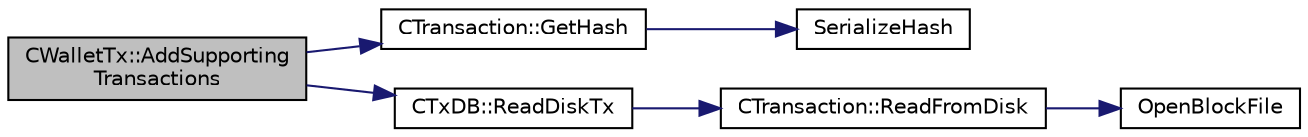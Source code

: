 digraph "CWalletTx::AddSupportingTransactions"
{
  edge [fontname="Helvetica",fontsize="10",labelfontname="Helvetica",labelfontsize="10"];
  node [fontname="Helvetica",fontsize="10",shape=record];
  rankdir="LR";
  Node27 [label="CWalletTx::AddSupporting\lTransactions",height=0.2,width=0.4,color="black", fillcolor="grey75", style="filled", fontcolor="black"];
  Node27 -> Node28 [color="midnightblue",fontsize="10",style="solid",fontname="Helvetica"];
  Node28 [label="CTransaction::GetHash",height=0.2,width=0.4,color="black", fillcolor="white", style="filled",URL="$class_c_transaction.html#a0b46d80e82ca324e82c2ce3fc1492bfa"];
  Node28 -> Node29 [color="midnightblue",fontsize="10",style="solid",fontname="Helvetica"];
  Node29 [label="SerializeHash",height=0.2,width=0.4,color="black", fillcolor="white", style="filled",URL="$hash_8h.html#a6de694e43f17c62025c6883965b65e63"];
  Node27 -> Node30 [color="midnightblue",fontsize="10",style="solid",fontname="Helvetica"];
  Node30 [label="CTxDB::ReadDiskTx",height=0.2,width=0.4,color="black", fillcolor="white", style="filled",URL="$class_c_tx_d_b.html#a32d0e546eee99724776352dd4bf0ae79"];
  Node30 -> Node31 [color="midnightblue",fontsize="10",style="solid",fontname="Helvetica"];
  Node31 [label="CTransaction::ReadFromDisk",height=0.2,width=0.4,color="black", fillcolor="white", style="filled",URL="$class_c_transaction.html#ad9d526afecbd816c385343f60c5352fd"];
  Node31 -> Node32 [color="midnightblue",fontsize="10",style="solid",fontname="Helvetica"];
  Node32 [label="OpenBlockFile",height=0.2,width=0.4,color="black", fillcolor="white", style="filled",URL="$main_8h.html#acaa494f20aefb99c5f5f9022a97d0040"];
}
